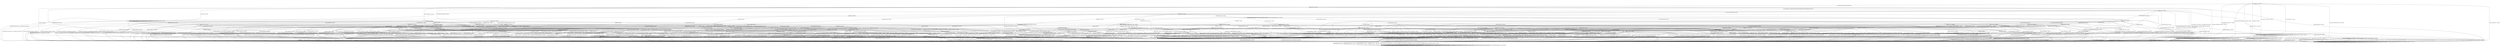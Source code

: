 digraph h13 {
s0 [label="s0"];
s1 [label="s1"];
s2 [label="s2"];
s6 [label="s6"];
s10 [label="s10"];
s56 [label="s56"];
s3 [label="s3"];
s4 [label="s4"];
s7 [label="s7"];
s8 [label="s8"];
s9 [label="s9"];
s11 [label="s11"];
s34 [label="s34"];
s5 [label="s5"];
s12 [label="s12"];
s13 [label="s13"];
s20 [label="s20"];
s22 [label="s22"];
s23 [label="s23"];
s24 [label="s24"];
s31 [label="s31"];
s35 [label="s35"];
s43 [label="s43"];
s14 [label="s14"];
s15 [label="s15"];
s16 [label="s16"];
s21 [label="s21"];
s25 [label="s25"];
s26 [label="s26"];
s32 [label="s32"];
s33 [label="s33"];
s36 [label="s36"];
s37 [label="s37"];
s39 [label="s39"];
s40 [label="s40"];
s44 [label="s44"];
s46 [label="s46"];
s48 [label="s48"];
s50 [label="s50"];
s60 [label="s60"];
s17 [label="s17"];
s18 [label="s18"];
s19 [label="s19"];
s27 [label="s27"];
s29 [label="s29"];
s30 [label="s30"];
s38 [label="s38"];
s41 [label="s41"];
s45 [label="s45"];
s47 [label="s47"];
s49 [label="s49"];
s51 [label="s51"];
s58 [label="s58"];
s59 [label="s59"];
s61 [label="s61"];
s64 [label="s64"];
s65 [label="s65"];
s70 [label="s70"];
s71 [label="s71"];
s28 [label="s28"];
s42 [label="s42"];
s52 [label="s52"];
s53 [label="s53"];
s57 [label="s57"];
s63 [label="s63"];
s66 [label="s66"];
s68 [label="s68"];
s72 [label="s72"];
s73 [label="s73"];
s74 [label="s74"];
s75 [label="s75"];
s54 [label="s54"];
s55 [label="s55"];
s62 [label="s62"];
s67 [label="s67"];
s69 [label="s69"];
s0 -> s1 [label="RSA_CLIENT_HELLO / HELLO_VERIFY_REQUEST"];
s0 -> s2 [label="RSA_CLIENT_KEY_EXCHANGE / TIMEOUT"];
s0 -> s10 [label="CHANGE_CIPHER_SPEC / TIMEOUT"];
s0 -> s56 [label="FINISHED / TIMEOUT"];
s0 -> s0 [label="APPLICATION / TIMEOUT"];
s0 -> s56 [label="CERTIFICATE / TIMEOUT"];
s0 -> s2 [label="EMPTY_CERTIFICATE / TIMEOUT"];
s0 -> s56 [label="CERTIFICATE_VERIFY / TIMEOUT"];
s0 -> s6 [label="Alert(WARNING,CLOSE_NOTIFY) / TIMEOUT"];
s0 -> s6 [label="Alert(FATAL,UNEXPECTED_MESSAGE) / TIMEOUT"];
s1 -> s3 [label="RSA_CLIENT_HELLO / SERVER_HELLO,CERTIFICATE,CERTIFICATE_REQUEST,SERVER_HELLO_DONE"];
s1 -> s4 [label="RSA_CLIENT_KEY_EXCHANGE / TIMEOUT"];
s1 -> s10 [label="CHANGE_CIPHER_SPEC / TIMEOUT"];
s1 -> s8 [label="FINISHED / TIMEOUT"];
s1 -> s1 [label="APPLICATION / TIMEOUT"];
s1 -> s34 [label="CERTIFICATE / TIMEOUT"];
s1 -> s11 [label="EMPTY_CERTIFICATE / TIMEOUT"];
s1 -> s8 [label="CERTIFICATE_VERIFY / TIMEOUT"];
s1 -> s6 [label="Alert(WARNING,CLOSE_NOTIFY) / Alert(WARNING,CLOSE_NOTIFY)"];
s1 -> s6 [label="Alert(FATAL,UNEXPECTED_MESSAGE) / TIMEOUT"];
s2 -> s2 [label="RSA_CLIENT_HELLO / TIMEOUT"];
s2 -> s56 [label="RSA_CLIENT_KEY_EXCHANGE / TIMEOUT"];
s2 -> s9 [label="CHANGE_CIPHER_SPEC / TIMEOUT"];
s2 -> s2 [label="FINISHED / TIMEOUT"];
s2 -> s2 [label="APPLICATION / TIMEOUT"];
s2 -> s2 [label="CERTIFICATE / TIMEOUT"];
s2 -> s2 [label="EMPTY_CERTIFICATE / TIMEOUT"];
s2 -> s2 [label="CERTIFICATE_VERIFY / TIMEOUT"];
s2 -> s6 [label="Alert(WARNING,CLOSE_NOTIFY) / TIMEOUT"];
s2 -> s6 [label="Alert(FATAL,UNEXPECTED_MESSAGE) / TIMEOUT"];
s6 -> s7 [label="RSA_CLIENT_HELLO / TIMEOUT"];
s6 -> s7 [label="RSA_CLIENT_KEY_EXCHANGE / TIMEOUT"];
s6 -> s7 [label="CHANGE_CIPHER_SPEC / TIMEOUT"];
s6 -> s7 [label="FINISHED / TIMEOUT"];
s6 -> s7 [label="APPLICATION / TIMEOUT"];
s6 -> s7 [label="CERTIFICATE / TIMEOUT"];
s6 -> s7 [label="EMPTY_CERTIFICATE / TIMEOUT"];
s6 -> s7 [label="CERTIFICATE_VERIFY / TIMEOUT"];
s6 -> s7 [label="Alert(WARNING,CLOSE_NOTIFY) / TIMEOUT"];
s6 -> s7 [label="Alert(FATAL,UNEXPECTED_MESSAGE) / TIMEOUT"];
s10 -> s10 [label="RSA_CLIENT_HELLO / TIMEOUT"];
s10 -> s10 [label="RSA_CLIENT_KEY_EXCHANGE / TIMEOUT"];
s10 -> s10 [label="CHANGE_CIPHER_SPEC / TIMEOUT"];
s10 -> s10 [label="FINISHED / TIMEOUT"];
s10 -> s10 [label="APPLICATION / TIMEOUT"];
s10 -> s10 [label="CERTIFICATE / TIMEOUT"];
s10 -> s10 [label="EMPTY_CERTIFICATE / TIMEOUT"];
s10 -> s10 [label="CERTIFICATE_VERIFY / TIMEOUT"];
s10 -> s10 [label="Alert(WARNING,CLOSE_NOTIFY) / TIMEOUT"];
s10 -> s10 [label="Alert(FATAL,UNEXPECTED_MESSAGE) / TIMEOUT"];
s56 -> s56 [label="RSA_CLIENT_HELLO / TIMEOUT"];
s56 -> s56 [label="RSA_CLIENT_KEY_EXCHANGE / TIMEOUT"];
s56 -> s10 [label="CHANGE_CIPHER_SPEC / TIMEOUT"];
s56 -> s56 [label="FINISHED / TIMEOUT"];
s56 -> s56 [label="APPLICATION / TIMEOUT"];
s56 -> s56 [label="CERTIFICATE / TIMEOUT"];
s56 -> s56 [label="EMPTY_CERTIFICATE / TIMEOUT"];
s56 -> s56 [label="CERTIFICATE_VERIFY / TIMEOUT"];
s56 -> s6 [label="Alert(WARNING,CLOSE_NOTIFY) / TIMEOUT"];
s56 -> s6 [label="Alert(FATAL,UNEXPECTED_MESSAGE) / TIMEOUT"];
s3 -> s6 [label="RSA_CLIENT_HELLO / Alert(FATAL,UNEXPECTED_MESSAGE)"];
s3 -> s12 [label="RSA_CLIENT_KEY_EXCHANGE / TIMEOUT"];
s3 -> s10 [label="CHANGE_CIPHER_SPEC / TIMEOUT"];
s3 -> s8 [label="FINISHED / TIMEOUT"];
s3 -> s3 [label="APPLICATION / TIMEOUT"];
s3 -> s34 [label="CERTIFICATE / TIMEOUT"];
s3 -> s13 [label="EMPTY_CERTIFICATE / TIMEOUT"];
s3 -> s8 [label="CERTIFICATE_VERIFY / TIMEOUT"];
s3 -> s6 [label="Alert(WARNING,CLOSE_NOTIFY) / Alert(WARNING,CLOSE_NOTIFY)"];
s3 -> s6 [label="Alert(FATAL,UNEXPECTED_MESSAGE) / TIMEOUT"];
s4 -> s20 [label="RSA_CLIENT_HELLO / TIMEOUT"];
s4 -> s8 [label="RSA_CLIENT_KEY_EXCHANGE / TIMEOUT"];
s4 -> s5 [label="CHANGE_CIPHER_SPEC / TIMEOUT"];
s4 -> s22 [label="FINISHED / TIMEOUT"];
s4 -> s4 [label="APPLICATION / TIMEOUT"];
s4 -> s23 [label="CERTIFICATE / TIMEOUT"];
s4 -> s23 [label="EMPTY_CERTIFICATE / TIMEOUT"];
s4 -> s31 [label="CERTIFICATE_VERIFY / TIMEOUT"];
s4 -> s6 [label="Alert(WARNING,CLOSE_NOTIFY) / Alert(WARNING,CLOSE_NOTIFY)"];
s4 -> s6 [label="Alert(FATAL,UNEXPECTED_MESSAGE) / TIMEOUT"];
s7 -> s7 [label="RSA_CLIENT_HELLO / SOCKET_CLOSED"];
s7 -> s7 [label="RSA_CLIENT_KEY_EXCHANGE / SOCKET_CLOSED"];
s7 -> s7 [label="CHANGE_CIPHER_SPEC / SOCKET_CLOSED"];
s7 -> s7 [label="FINISHED / SOCKET_CLOSED"];
s7 -> s7 [label="APPLICATION / SOCKET_CLOSED"];
s7 -> s7 [label="CERTIFICATE / SOCKET_CLOSED"];
s7 -> s7 [label="EMPTY_CERTIFICATE / SOCKET_CLOSED"];
s7 -> s7 [label="CERTIFICATE_VERIFY / SOCKET_CLOSED"];
s7 -> s7 [label="Alert(WARNING,CLOSE_NOTIFY) / SOCKET_CLOSED"];
s7 -> s7 [label="Alert(FATAL,UNEXPECTED_MESSAGE) / SOCKET_CLOSED"];
s8 -> s8 [label="RSA_CLIENT_HELLO / TIMEOUT"];
s8 -> s8 [label="RSA_CLIENT_KEY_EXCHANGE / TIMEOUT"];
s8 -> s10 [label="CHANGE_CIPHER_SPEC / TIMEOUT"];
s8 -> s8 [label="FINISHED / TIMEOUT"];
s8 -> s8 [label="APPLICATION / TIMEOUT"];
s8 -> s8 [label="CERTIFICATE / TIMEOUT"];
s8 -> s8 [label="EMPTY_CERTIFICATE / TIMEOUT"];
s8 -> s8 [label="CERTIFICATE_VERIFY / TIMEOUT"];
s8 -> s6 [label="Alert(WARNING,CLOSE_NOTIFY) / Alert(WARNING,CLOSE_NOTIFY)"];
s8 -> s6 [label="Alert(FATAL,UNEXPECTED_MESSAGE) / TIMEOUT"];
s9 -> s6 [label="RSA_CLIENT_HELLO / TIMEOUT"];
s9 -> s6 [label="RSA_CLIENT_KEY_EXCHANGE / TIMEOUT"];
s9 -> s10 [label="CHANGE_CIPHER_SPEC / TIMEOUT"];
s9 -> s6 [label="FINISHED / TIMEOUT"];
s9 -> s9 [label="APPLICATION / TIMEOUT"];
s9 -> s6 [label="CERTIFICATE / TIMEOUT"];
s9 -> s6 [label="EMPTY_CERTIFICATE / TIMEOUT"];
s9 -> s6 [label="CERTIFICATE_VERIFY / TIMEOUT"];
s9 -> s9 [label="Alert(WARNING,CLOSE_NOTIFY) / TIMEOUT"];
s9 -> s9 [label="Alert(FATAL,UNEXPECTED_MESSAGE) / TIMEOUT"];
s11 -> s24 [label="RSA_CLIENT_HELLO / TIMEOUT"];
s11 -> s23 [label="RSA_CLIENT_KEY_EXCHANGE / TIMEOUT"];
s11 -> s5 [label="CHANGE_CIPHER_SPEC / TIMEOUT"];
s11 -> s43 [label="FINISHED / TIMEOUT"];
s11 -> s11 [label="APPLICATION / TIMEOUT"];
s11 -> s8 [label="CERTIFICATE / TIMEOUT"];
s11 -> s8 [label="EMPTY_CERTIFICATE / TIMEOUT"];
s11 -> s35 [label="CERTIFICATE_VERIFY / TIMEOUT"];
s11 -> s6 [label="Alert(WARNING,CLOSE_NOTIFY) / Alert(WARNING,CLOSE_NOTIFY)"];
s11 -> s6 [label="Alert(FATAL,UNEXPECTED_MESSAGE) / TIMEOUT"];
s34 -> s34 [label="RSA_CLIENT_HELLO / TIMEOUT"];
s34 -> s34 [label="RSA_CLIENT_KEY_EXCHANGE / TIMEOUT"];
s34 -> s10 [label="CHANGE_CIPHER_SPEC / TIMEOUT"];
s34 -> s34 [label="FINISHED / TIMEOUT"];
s34 -> s34 [label="APPLICATION / TIMEOUT"];
s34 -> s8 [label="CERTIFICATE / TIMEOUT"];
s34 -> s8 [label="EMPTY_CERTIFICATE / TIMEOUT"];
s34 -> s35 [label="CERTIFICATE_VERIFY / TIMEOUT"];
s34 -> s6 [label="Alert(WARNING,CLOSE_NOTIFY) / Alert(WARNING,CLOSE_NOTIFY)"];
s34 -> s6 [label="Alert(FATAL,UNEXPECTED_MESSAGE) / TIMEOUT"];
s5 -> s6 [label="RSA_CLIENT_HELLO / Alert(FATAL,UNEXPECTED_MESSAGE)"];
s5 -> s6 [label="RSA_CLIENT_KEY_EXCHANGE / Alert(FATAL,UNEXPECTED_MESSAGE)"];
s5 -> s10 [label="CHANGE_CIPHER_SPEC / TIMEOUT"];
s5 -> s6 [label="FINISHED / Alert(FATAL,UNEXPECTED_MESSAGE)"];
s5 -> s5 [label="APPLICATION / TIMEOUT"];
s5 -> s6 [label="CERTIFICATE / Alert(FATAL,UNEXPECTED_MESSAGE)"];
s5 -> s6 [label="EMPTY_CERTIFICATE / Alert(FATAL,UNEXPECTED_MESSAGE)"];
s5 -> s6 [label="CERTIFICATE_VERIFY / Alert(FATAL,UNEXPECTED_MESSAGE)"];
s5 -> s5 [label="Alert(WARNING,CLOSE_NOTIFY) / TIMEOUT"];
s5 -> s5 [label="Alert(FATAL,UNEXPECTED_MESSAGE) / TIMEOUT"];
s12 -> s20 [label="RSA_CLIENT_HELLO / TIMEOUT"];
s12 -> s8 [label="RSA_CLIENT_KEY_EXCHANGE / TIMEOUT"];
s12 -> s14 [label="CHANGE_CIPHER_SPEC / TIMEOUT"];
s12 -> s22 [label="FINISHED / TIMEOUT"];
s12 -> s12 [label="APPLICATION / TIMEOUT"];
s12 -> s25 [label="CERTIFICATE / TIMEOUT"];
s12 -> s21 [label="EMPTY_CERTIFICATE / TIMEOUT"];
s12 -> s15 [label="CERTIFICATE_VERIFY / TIMEOUT"];
s12 -> s6 [label="Alert(WARNING,CLOSE_NOTIFY) / Alert(WARNING,CLOSE_NOTIFY)"];
s12 -> s6 [label="Alert(FATAL,UNEXPECTED_MESSAGE) / TIMEOUT"];
s13 -> s26 [label="RSA_CLIENT_HELLO / TIMEOUT"];
s13 -> s21 [label="RSA_CLIENT_KEY_EXCHANGE / TIMEOUT"];
s13 -> s16 [label="CHANGE_CIPHER_SPEC / TIMEOUT"];
s13 -> s44 [label="FINISHED / TIMEOUT"];
s13 -> s13 [label="APPLICATION / TIMEOUT"];
s13 -> s8 [label="CERTIFICATE / TIMEOUT"];
s13 -> s8 [label="EMPTY_CERTIFICATE / TIMEOUT"];
s13 -> s36 [label="CERTIFICATE_VERIFY / TIMEOUT"];
s13 -> s6 [label="Alert(WARNING,CLOSE_NOTIFY) / Alert(WARNING,CLOSE_NOTIFY)"];
s13 -> s6 [label="Alert(FATAL,UNEXPECTED_MESSAGE) / TIMEOUT"];
s20 -> s8 [label="RSA_CLIENT_HELLO / TIMEOUT"];
s20 -> s8 [label="RSA_CLIENT_KEY_EXCHANGE / TIMEOUT"];
s20 -> s5 [label="CHANGE_CIPHER_SPEC / TIMEOUT"];
s20 -> s46 [label="FINISHED / TIMEOUT"];
s20 -> s20 [label="APPLICATION / TIMEOUT"];
s20 -> s32 [label="CERTIFICATE / TIMEOUT"];
s20 -> s32 [label="EMPTY_CERTIFICATE / TIMEOUT"];
s20 -> s37 [label="CERTIFICATE_VERIFY / TIMEOUT"];
s20 -> s6 [label="Alert(WARNING,CLOSE_NOTIFY) / Alert(WARNING,CLOSE_NOTIFY)"];
s20 -> s6 [label="Alert(FATAL,UNEXPECTED_MESSAGE) / TIMEOUT"];
s22 -> s46 [label="RSA_CLIENT_HELLO / TIMEOUT"];
s22 -> s8 [label="RSA_CLIENT_KEY_EXCHANGE / TIMEOUT"];
s22 -> s5 [label="CHANGE_CIPHER_SPEC / TIMEOUT"];
s22 -> s8 [label="FINISHED / TIMEOUT"];
s22 -> s22 [label="APPLICATION / TIMEOUT"];
s22 -> s48 [label="CERTIFICATE / TIMEOUT"];
s22 -> s48 [label="EMPTY_CERTIFICATE / TIMEOUT"];
s22 -> s33 [label="CERTIFICATE_VERIFY / TIMEOUT"];
s22 -> s6 [label="Alert(WARNING,CLOSE_NOTIFY) / Alert(WARNING,CLOSE_NOTIFY)"];
s22 -> s6 [label="Alert(FATAL,UNEXPECTED_MESSAGE) / TIMEOUT"];
s23 -> s32 [label="RSA_CLIENT_HELLO / TIMEOUT"];
s23 -> s8 [label="RSA_CLIENT_KEY_EXCHANGE / TIMEOUT"];
s23 -> s5 [label="CHANGE_CIPHER_SPEC / TIMEOUT"];
s23 -> s48 [label="FINISHED / TIMEOUT"];
s23 -> s23 [label="APPLICATION / TIMEOUT"];
s23 -> s8 [label="CERTIFICATE / TIMEOUT"];
s23 -> s8 [label="EMPTY_CERTIFICATE / TIMEOUT"];
s23 -> s39 [label="CERTIFICATE_VERIFY / TIMEOUT"];
s23 -> s6 [label="Alert(WARNING,CLOSE_NOTIFY) / Alert(WARNING,CLOSE_NOTIFY)"];
s23 -> s6 [label="Alert(FATAL,UNEXPECTED_MESSAGE) / TIMEOUT"];
s24 -> s8 [label="RSA_CLIENT_HELLO / TIMEOUT"];
s24 -> s32 [label="RSA_CLIENT_KEY_EXCHANGE / TIMEOUT"];
s24 -> s5 [label="CHANGE_CIPHER_SPEC / TIMEOUT"];
s24 -> s60 [label="FINISHED / TIMEOUT"];
s24 -> s24 [label="APPLICATION / TIMEOUT"];
s24 -> s8 [label="CERTIFICATE / TIMEOUT"];
s24 -> s8 [label="EMPTY_CERTIFICATE / TIMEOUT"];
s24 -> s40 [label="CERTIFICATE_VERIFY / TIMEOUT"];
s24 -> s6 [label="Alert(WARNING,CLOSE_NOTIFY) / Alert(WARNING,CLOSE_NOTIFY)"];
s24 -> s6 [label="Alert(FATAL,UNEXPECTED_MESSAGE) / TIMEOUT"];
s31 -> s37 [label="RSA_CLIENT_HELLO / TIMEOUT"];
s31 -> s8 [label="RSA_CLIENT_KEY_EXCHANGE / TIMEOUT"];
s31 -> s5 [label="CHANGE_CIPHER_SPEC / TIMEOUT"];
s31 -> s33 [label="FINISHED / TIMEOUT"];
s31 -> s31 [label="APPLICATION / TIMEOUT"];
s31 -> s39 [label="CERTIFICATE / TIMEOUT"];
s31 -> s39 [label="EMPTY_CERTIFICATE / TIMEOUT"];
s31 -> s8 [label="CERTIFICATE_VERIFY / TIMEOUT"];
s31 -> s6 [label="Alert(WARNING,CLOSE_NOTIFY) / Alert(WARNING,CLOSE_NOTIFY)"];
s31 -> s6 [label="Alert(FATAL,UNEXPECTED_MESSAGE) / TIMEOUT"];
s35 -> s40 [label="RSA_CLIENT_HELLO / TIMEOUT"];
s35 -> s39 [label="RSA_CLIENT_KEY_EXCHANGE / TIMEOUT"];
s35 -> s5 [label="CHANGE_CIPHER_SPEC / TIMEOUT"];
s35 -> s50 [label="FINISHED / TIMEOUT"];
s35 -> s35 [label="APPLICATION / TIMEOUT"];
s35 -> s8 [label="CERTIFICATE / TIMEOUT"];
s35 -> s8 [label="EMPTY_CERTIFICATE / TIMEOUT"];
s35 -> s8 [label="CERTIFICATE_VERIFY / TIMEOUT"];
s35 -> s6 [label="Alert(WARNING,CLOSE_NOTIFY) / Alert(WARNING,CLOSE_NOTIFY)"];
s35 -> s6 [label="Alert(FATAL,UNEXPECTED_MESSAGE) / TIMEOUT"];
s43 -> s60 [label="RSA_CLIENT_HELLO / TIMEOUT"];
s43 -> s48 [label="RSA_CLIENT_KEY_EXCHANGE / TIMEOUT"];
s43 -> s5 [label="CHANGE_CIPHER_SPEC / TIMEOUT"];
s43 -> s8 [label="FINISHED / TIMEOUT"];
s43 -> s43 [label="APPLICATION / TIMEOUT"];
s43 -> s8 [label="CERTIFICATE / TIMEOUT"];
s43 -> s8 [label="EMPTY_CERTIFICATE / TIMEOUT"];
s43 -> s50 [label="CERTIFICATE_VERIFY / TIMEOUT"];
s43 -> s6 [label="Alert(WARNING,CLOSE_NOTIFY) / Alert(WARNING,CLOSE_NOTIFY)"];
s43 -> s6 [label="Alert(FATAL,UNEXPECTED_MESSAGE) / TIMEOUT"];
s14 -> s70 [label="RSA_CLIENT_HELLO / TIMEOUT"];
s14 -> s8 [label="RSA_CLIENT_KEY_EXCHANGE / TIMEOUT"];
s14 -> s10 [label="CHANGE_CIPHER_SPEC / TIMEOUT"];
s14 -> s17 [label="FINISHED / CHANGE_CIPHER_SPEC,FINISHED,CHANGE_CIPHER_SPEC,FINISHED"];
s14 -> s14 [label="APPLICATION / TIMEOUT"];
s14 -> s45 [label="CERTIFICATE / TIMEOUT"];
s14 -> s71 [label="EMPTY_CERTIFICATE / TIMEOUT"];
s14 -> s15 [label="CERTIFICATE_VERIFY / TIMEOUT"];
s14 -> s14 [label="Alert(WARNING,CLOSE_NOTIFY) / TIMEOUT"];
s14 -> s14 [label="Alert(FATAL,UNEXPECTED_MESSAGE) / TIMEOUT"];
s15 -> s15 [label="RSA_CLIENT_HELLO / TIMEOUT"];
s15 -> s8 [label="RSA_CLIENT_KEY_EXCHANGE / TIMEOUT"];
s15 -> s18 [label="CHANGE_CIPHER_SPEC / TIMEOUT"];
s15 -> s27 [label="FINISHED / TIMEOUT"];
s15 -> s15 [label="APPLICATION / TIMEOUT"];
s15 -> s19 [label="CERTIFICATE / TIMEOUT"];
s15 -> s19 [label="EMPTY_CERTIFICATE / TIMEOUT"];
s15 -> s8 [label="CERTIFICATE_VERIFY / TIMEOUT"];
s15 -> s6 [label="Alert(WARNING,CLOSE_NOTIFY) / Alert(WARNING,CLOSE_NOTIFY)"];
s15 -> s6 [label="Alert(FATAL,UNEXPECTED_MESSAGE) / TIMEOUT"];
s16 -> s6 [label="RSA_CLIENT_HELLO / Alert(FATAL,BAD_CERTIFICATE)"];
s16 -> s6 [label="RSA_CLIENT_KEY_EXCHANGE / Alert(FATAL,BAD_CERTIFICATE)"];
s16 -> s10 [label="CHANGE_CIPHER_SPEC / TIMEOUT"];
s16 -> s6 [label="FINISHED / Alert(FATAL,BAD_CERTIFICATE)"];
s16 -> s16 [label="APPLICATION / TIMEOUT"];
s16 -> s6 [label="CERTIFICATE / Alert(FATAL,BAD_CERTIFICATE)"];
s16 -> s6 [label="EMPTY_CERTIFICATE / Alert(FATAL,BAD_CERTIFICATE)"];
s16 -> s6 [label="CERTIFICATE_VERIFY / Alert(FATAL,BAD_CERTIFICATE)"];
s16 -> s16 [label="Alert(WARNING,CLOSE_NOTIFY) / TIMEOUT"];
s16 -> s16 [label="Alert(FATAL,UNEXPECTED_MESSAGE) / TIMEOUT"];
s21 -> s29 [label="RSA_CLIENT_HELLO / TIMEOUT"];
s21 -> s8 [label="RSA_CLIENT_KEY_EXCHANGE / TIMEOUT"];
s21 -> s16 [label="CHANGE_CIPHER_SPEC / TIMEOUT"];
s21 -> s47 [label="FINISHED / TIMEOUT"];
s21 -> s21 [label="APPLICATION / TIMEOUT"];
s21 -> s8 [label="CERTIFICATE / TIMEOUT"];
s21 -> s8 [label="EMPTY_CERTIFICATE / TIMEOUT"];
s21 -> s38 [label="CERTIFICATE_VERIFY / TIMEOUT"];
s21 -> s6 [label="Alert(WARNING,CLOSE_NOTIFY) / Alert(WARNING,CLOSE_NOTIFY)"];
s21 -> s6 [label="Alert(FATAL,UNEXPECTED_MESSAGE) / TIMEOUT"];
s25 -> s32 [label="RSA_CLIENT_HELLO / TIMEOUT"];
s25 -> s8 [label="RSA_CLIENT_KEY_EXCHANGE / TIMEOUT"];
s25 -> s30 [label="CHANGE_CIPHER_SPEC / TIMEOUT"];
s25 -> s48 [label="FINISHED / TIMEOUT"];
s25 -> s25 [label="APPLICATION / TIMEOUT"];
s25 -> s8 [label="CERTIFICATE / TIMEOUT"];
s25 -> s8 [label="EMPTY_CERTIFICATE / TIMEOUT"];
s25 -> s25 [label="CERTIFICATE_VERIFY / TIMEOUT"];
s25 -> s6 [label="Alert(WARNING,CLOSE_NOTIFY) / Alert(WARNING,CLOSE_NOTIFY)"];
s25 -> s6 [label="Alert(FATAL,UNEXPECTED_MESSAGE) / TIMEOUT"];
s26 -> s8 [label="RSA_CLIENT_HELLO / TIMEOUT"];
s26 -> s29 [label="RSA_CLIENT_KEY_EXCHANGE / TIMEOUT"];
s26 -> s16 [label="CHANGE_CIPHER_SPEC / TIMEOUT"];
s26 -> s61 [label="FINISHED / TIMEOUT"];
s26 -> s26 [label="APPLICATION / TIMEOUT"];
s26 -> s8 [label="CERTIFICATE / TIMEOUT"];
s26 -> s8 [label="EMPTY_CERTIFICATE / TIMEOUT"];
s26 -> s41 [label="CERTIFICATE_VERIFY / TIMEOUT"];
s26 -> s6 [label="Alert(WARNING,CLOSE_NOTIFY) / Alert(WARNING,CLOSE_NOTIFY)"];
s26 -> s6 [label="Alert(FATAL,UNEXPECTED_MESSAGE) / TIMEOUT"];
s32 -> s8 [label="RSA_CLIENT_HELLO / TIMEOUT"];
s32 -> s8 [label="RSA_CLIENT_KEY_EXCHANGE / TIMEOUT"];
s32 -> s5 [label="CHANGE_CIPHER_SPEC / TIMEOUT"];
s32 -> s64 [label="FINISHED / TIMEOUT"];
s32 -> s32 [label="APPLICATION / TIMEOUT"];
s32 -> s8 [label="CERTIFICATE / TIMEOUT"];
s32 -> s8 [label="EMPTY_CERTIFICATE / TIMEOUT"];
s32 -> s58 [label="CERTIFICATE_VERIFY / TIMEOUT"];
s32 -> s6 [label="Alert(WARNING,CLOSE_NOTIFY) / Alert(WARNING,CLOSE_NOTIFY)"];
s32 -> s6 [label="Alert(FATAL,UNEXPECTED_MESSAGE) / TIMEOUT"];
s33 -> s49 [label="RSA_CLIENT_HELLO / TIMEOUT"];
s33 -> s8 [label="RSA_CLIENT_KEY_EXCHANGE / TIMEOUT"];
s33 -> s5 [label="CHANGE_CIPHER_SPEC / TIMEOUT"];
s33 -> s8 [label="FINISHED / TIMEOUT"];
s33 -> s33 [label="APPLICATION / TIMEOUT"];
s33 -> s59 [label="CERTIFICATE / TIMEOUT"];
s33 -> s59 [label="EMPTY_CERTIFICATE / TIMEOUT"];
s33 -> s8 [label="CERTIFICATE_VERIFY / TIMEOUT"];
s33 -> s6 [label="Alert(WARNING,CLOSE_NOTIFY) / Alert(WARNING,CLOSE_NOTIFY)"];
s33 -> s6 [label="Alert(FATAL,UNEXPECTED_MESSAGE) / TIMEOUT"];
s36 -> s41 [label="RSA_CLIENT_HELLO / TIMEOUT"];
s36 -> s38 [label="RSA_CLIENT_KEY_EXCHANGE / TIMEOUT"];
s36 -> s16 [label="CHANGE_CIPHER_SPEC / TIMEOUT"];
s36 -> s51 [label="FINISHED / TIMEOUT"];
s36 -> s36 [label="APPLICATION / TIMEOUT"];
s36 -> s8 [label="CERTIFICATE / TIMEOUT"];
s36 -> s8 [label="EMPTY_CERTIFICATE / TIMEOUT"];
s36 -> s8 [label="CERTIFICATE_VERIFY / TIMEOUT"];
s36 -> s6 [label="Alert(WARNING,CLOSE_NOTIFY) / Alert(WARNING,CLOSE_NOTIFY)"];
s36 -> s6 [label="Alert(FATAL,UNEXPECTED_MESSAGE) / TIMEOUT"];
s37 -> s8 [label="RSA_CLIENT_HELLO / TIMEOUT"];
s37 -> s8 [label="RSA_CLIENT_KEY_EXCHANGE / TIMEOUT"];
s37 -> s5 [label="CHANGE_CIPHER_SPEC / TIMEOUT"];
s37 -> s49 [label="FINISHED / TIMEOUT"];
s37 -> s37 [label="APPLICATION / TIMEOUT"];
s37 -> s58 [label="CERTIFICATE / TIMEOUT"];
s37 -> s58 [label="EMPTY_CERTIFICATE / TIMEOUT"];
s37 -> s8 [label="CERTIFICATE_VERIFY / TIMEOUT"];
s37 -> s6 [label="Alert(WARNING,CLOSE_NOTIFY) / Alert(WARNING,CLOSE_NOTIFY)"];
s37 -> s6 [label="Alert(FATAL,UNEXPECTED_MESSAGE) / TIMEOUT"];
s39 -> s58 [label="RSA_CLIENT_HELLO / TIMEOUT"];
s39 -> s8 [label="RSA_CLIENT_KEY_EXCHANGE / TIMEOUT"];
s39 -> s5 [label="CHANGE_CIPHER_SPEC / TIMEOUT"];
s39 -> s59 [label="FINISHED / TIMEOUT"];
s39 -> s39 [label="APPLICATION / TIMEOUT"];
s39 -> s8 [label="CERTIFICATE / TIMEOUT"];
s39 -> s8 [label="EMPTY_CERTIFICATE / TIMEOUT"];
s39 -> s8 [label="CERTIFICATE_VERIFY / TIMEOUT"];
s39 -> s6 [label="Alert(WARNING,CLOSE_NOTIFY) / Alert(WARNING,CLOSE_NOTIFY)"];
s39 -> s6 [label="Alert(FATAL,UNEXPECTED_MESSAGE) / TIMEOUT"];
s40 -> s8 [label="RSA_CLIENT_HELLO / TIMEOUT"];
s40 -> s58 [label="RSA_CLIENT_KEY_EXCHANGE / TIMEOUT"];
s40 -> s5 [label="CHANGE_CIPHER_SPEC / TIMEOUT"];
s40 -> s65 [label="FINISHED / TIMEOUT"];
s40 -> s40 [label="APPLICATION / TIMEOUT"];
s40 -> s8 [label="CERTIFICATE / TIMEOUT"];
s40 -> s8 [label="EMPTY_CERTIFICATE / TIMEOUT"];
s40 -> s8 [label="CERTIFICATE_VERIFY / TIMEOUT"];
s40 -> s6 [label="Alert(WARNING,CLOSE_NOTIFY) / Alert(WARNING,CLOSE_NOTIFY)"];
s40 -> s6 [label="Alert(FATAL,UNEXPECTED_MESSAGE) / TIMEOUT"];
s44 -> s61 [label="RSA_CLIENT_HELLO / TIMEOUT"];
s44 -> s47 [label="RSA_CLIENT_KEY_EXCHANGE / TIMEOUT"];
s44 -> s16 [label="CHANGE_CIPHER_SPEC / TIMEOUT"];
s44 -> s8 [label="FINISHED / TIMEOUT"];
s44 -> s44 [label="APPLICATION / TIMEOUT"];
s44 -> s8 [label="CERTIFICATE / TIMEOUT"];
s44 -> s8 [label="EMPTY_CERTIFICATE / TIMEOUT"];
s44 -> s51 [label="CERTIFICATE_VERIFY / TIMEOUT"];
s44 -> s6 [label="Alert(WARNING,CLOSE_NOTIFY) / Alert(WARNING,CLOSE_NOTIFY)"];
s44 -> s6 [label="Alert(FATAL,UNEXPECTED_MESSAGE) / TIMEOUT"];
s46 -> s8 [label="RSA_CLIENT_HELLO / TIMEOUT"];
s46 -> s8 [label="RSA_CLIENT_KEY_EXCHANGE / TIMEOUT"];
s46 -> s5 [label="CHANGE_CIPHER_SPEC / TIMEOUT"];
s46 -> s8 [label="FINISHED / TIMEOUT"];
s46 -> s46 [label="APPLICATION / TIMEOUT"];
s46 -> s64 [label="CERTIFICATE / TIMEOUT"];
s46 -> s64 [label="EMPTY_CERTIFICATE / TIMEOUT"];
s46 -> s49 [label="CERTIFICATE_VERIFY / TIMEOUT"];
s46 -> s6 [label="Alert(WARNING,CLOSE_NOTIFY) / Alert(WARNING,CLOSE_NOTIFY)"];
s46 -> s6 [label="Alert(FATAL,UNEXPECTED_MESSAGE) / TIMEOUT"];
s48 -> s64 [label="RSA_CLIENT_HELLO / TIMEOUT"];
s48 -> s8 [label="RSA_CLIENT_KEY_EXCHANGE / TIMEOUT"];
s48 -> s5 [label="CHANGE_CIPHER_SPEC / TIMEOUT"];
s48 -> s8 [label="FINISHED / TIMEOUT"];
s48 -> s48 [label="APPLICATION / TIMEOUT"];
s48 -> s8 [label="CERTIFICATE / TIMEOUT"];
s48 -> s8 [label="EMPTY_CERTIFICATE / TIMEOUT"];
s48 -> s59 [label="CERTIFICATE_VERIFY / TIMEOUT"];
s48 -> s6 [label="Alert(WARNING,CLOSE_NOTIFY) / Alert(WARNING,CLOSE_NOTIFY)"];
s48 -> s6 [label="Alert(FATAL,UNEXPECTED_MESSAGE) / TIMEOUT"];
s50 -> s65 [label="RSA_CLIENT_HELLO / TIMEOUT"];
s50 -> s59 [label="RSA_CLIENT_KEY_EXCHANGE / TIMEOUT"];
s50 -> s5 [label="CHANGE_CIPHER_SPEC / TIMEOUT"];
s50 -> s8 [label="FINISHED / TIMEOUT"];
s50 -> s50 [label="APPLICATION / TIMEOUT"];
s50 -> s8 [label="CERTIFICATE / TIMEOUT"];
s50 -> s8 [label="EMPTY_CERTIFICATE / TIMEOUT"];
s50 -> s8 [label="CERTIFICATE_VERIFY / TIMEOUT"];
s50 -> s6 [label="Alert(WARNING,CLOSE_NOTIFY) / Alert(WARNING,CLOSE_NOTIFY)"];
s50 -> s6 [label="Alert(FATAL,UNEXPECTED_MESSAGE) / TIMEOUT"];
s60 -> s8 [label="RSA_CLIENT_HELLO / TIMEOUT"];
s60 -> s64 [label="RSA_CLIENT_KEY_EXCHANGE / TIMEOUT"];
s60 -> s5 [label="CHANGE_CIPHER_SPEC / TIMEOUT"];
s60 -> s8 [label="FINISHED / TIMEOUT"];
s60 -> s60 [label="APPLICATION / TIMEOUT"];
s60 -> s8 [label="CERTIFICATE / TIMEOUT"];
s60 -> s8 [label="EMPTY_CERTIFICATE / TIMEOUT"];
s60 -> s65 [label="CERTIFICATE_VERIFY / TIMEOUT"];
s60 -> s6 [label="Alert(WARNING,CLOSE_NOTIFY) / Alert(WARNING,CLOSE_NOTIFY)"];
s60 -> s6 [label="Alert(FATAL,UNEXPECTED_MESSAGE) / TIMEOUT"];
s17 -> s17 [label="RSA_CLIENT_HELLO / TIMEOUT"];
s17 -> s17 [label="RSA_CLIENT_KEY_EXCHANGE / TIMEOUT"];
s17 -> s10 [label="CHANGE_CIPHER_SPEC / TIMEOUT"];
s17 -> s17 [label="FINISHED / TIMEOUT"];
s17 -> s6 [label="APPLICATION / APPLICATION"];
s17 -> s17 [label="CERTIFICATE / TIMEOUT"];
s17 -> s17 [label="EMPTY_CERTIFICATE / TIMEOUT"];
s17 -> s17 [label="CERTIFICATE_VERIFY / TIMEOUT"];
s17 -> s6 [label="Alert(WARNING,CLOSE_NOTIFY) / TIMEOUT"];
s17 -> s6 [label="Alert(FATAL,UNEXPECTED_MESSAGE) / TIMEOUT"];
s18 -> s6 [label="RSA_CLIENT_HELLO / Alert(FATAL,HANDSHAKE_FAILURE)"];
s18 -> s6 [label="RSA_CLIENT_KEY_EXCHANGE / Alert(FATAL,HANDSHAKE_FAILURE)"];
s18 -> s10 [label="CHANGE_CIPHER_SPEC / TIMEOUT"];
s18 -> s6 [label="FINISHED / Alert(FATAL,HANDSHAKE_FAILURE)"];
s18 -> s18 [label="APPLICATION / TIMEOUT"];
s18 -> s6 [label="CERTIFICATE / Alert(FATAL,HANDSHAKE_FAILURE)"];
s18 -> s6 [label="EMPTY_CERTIFICATE / Alert(FATAL,HANDSHAKE_FAILURE)"];
s18 -> s6 [label="CERTIFICATE_VERIFY / Alert(FATAL,HANDSHAKE_FAILURE)"];
s18 -> s18 [label="Alert(WARNING,CLOSE_NOTIFY) / TIMEOUT"];
s18 -> s18 [label="Alert(FATAL,UNEXPECTED_MESSAGE) / TIMEOUT"];
s19 -> s19 [label="RSA_CLIENT_HELLO / TIMEOUT"];
s19 -> s8 [label="RSA_CLIENT_KEY_EXCHANGE / TIMEOUT"];
s19 -> s18 [label="CHANGE_CIPHER_SPEC / TIMEOUT"];
s19 -> s28 [label="FINISHED / TIMEOUT"];
s19 -> s19 [label="APPLICATION / TIMEOUT"];
s19 -> s8 [label="CERTIFICATE / TIMEOUT"];
s19 -> s8 [label="EMPTY_CERTIFICATE / TIMEOUT"];
s19 -> s8 [label="CERTIFICATE_VERIFY / TIMEOUT"];
s19 -> s6 [label="Alert(WARNING,CLOSE_NOTIFY) / Alert(WARNING,CLOSE_NOTIFY)"];
s19 -> s6 [label="Alert(FATAL,UNEXPECTED_MESSAGE) / TIMEOUT"];
s27 -> s57 [label="RSA_CLIENT_HELLO / TIMEOUT"];
s27 -> s8 [label="RSA_CLIENT_KEY_EXCHANGE / TIMEOUT"];
s27 -> s18 [label="CHANGE_CIPHER_SPEC / TIMEOUT"];
s27 -> s8 [label="FINISHED / TIMEOUT"];
s27 -> s27 [label="APPLICATION / TIMEOUT"];
s27 -> s28 [label="CERTIFICATE / TIMEOUT"];
s27 -> s28 [label="EMPTY_CERTIFICATE / TIMEOUT"];
s27 -> s8 [label="CERTIFICATE_VERIFY / TIMEOUT"];
s27 -> s6 [label="Alert(WARNING,CLOSE_NOTIFY) / Alert(WARNING,CLOSE_NOTIFY)"];
s27 -> s6 [label="Alert(FATAL,UNEXPECTED_MESSAGE) / TIMEOUT"];
s29 -> s8 [label="RSA_CLIENT_HELLO / TIMEOUT"];
s29 -> s8 [label="RSA_CLIENT_KEY_EXCHANGE / TIMEOUT"];
s29 -> s16 [label="CHANGE_CIPHER_SPEC / TIMEOUT"];
s29 -> s63 [label="FINISHED / TIMEOUT"];
s29 -> s29 [label="APPLICATION / TIMEOUT"];
s29 -> s8 [label="CERTIFICATE / TIMEOUT"];
s29 -> s8 [label="EMPTY_CERTIFICATE / TIMEOUT"];
s29 -> s42 [label="CERTIFICATE_VERIFY / TIMEOUT"];
s29 -> s6 [label="Alert(WARNING,CLOSE_NOTIFY) / Alert(WARNING,CLOSE_NOTIFY)"];
s29 -> s6 [label="Alert(FATAL,UNEXPECTED_MESSAGE) / TIMEOUT"];
s30 -> s8 [label="RSA_CLIENT_HELLO / TIMEOUT"];
s30 -> s8 [label="RSA_CLIENT_KEY_EXCHANGE / TIMEOUT"];
s30 -> s10 [label="CHANGE_CIPHER_SPEC / TIMEOUT"];
s30 -> s17 [label="FINISHED / CHANGE_CIPHER_SPEC,FINISHED,CHANGE_CIPHER_SPEC,FINISHED"];
s30 -> s30 [label="APPLICATION / TIMEOUT"];
s30 -> s8 [label="CERTIFICATE / TIMEOUT"];
s30 -> s8 [label="EMPTY_CERTIFICATE / TIMEOUT"];
s30 -> s8 [label="CERTIFICATE_VERIFY / TIMEOUT"];
s30 -> s30 [label="Alert(WARNING,CLOSE_NOTIFY) / TIMEOUT"];
s30 -> s30 [label="Alert(FATAL,UNEXPECTED_MESSAGE) / TIMEOUT"];
s38 -> s42 [label="RSA_CLIENT_HELLO / TIMEOUT"];
s38 -> s8 [label="RSA_CLIENT_KEY_EXCHANGE / TIMEOUT"];
s38 -> s16 [label="CHANGE_CIPHER_SPEC / TIMEOUT"];
s38 -> s52 [label="FINISHED / TIMEOUT"];
s38 -> s38 [label="APPLICATION / TIMEOUT"];
s38 -> s8 [label="CERTIFICATE / TIMEOUT"];
s38 -> s8 [label="EMPTY_CERTIFICATE / TIMEOUT"];
s38 -> s8 [label="CERTIFICATE_VERIFY / TIMEOUT"];
s38 -> s6 [label="Alert(WARNING,CLOSE_NOTIFY) / Alert(WARNING,CLOSE_NOTIFY)"];
s38 -> s6 [label="Alert(FATAL,UNEXPECTED_MESSAGE) / TIMEOUT"];
s41 -> s8 [label="RSA_CLIENT_HELLO / TIMEOUT"];
s41 -> s42 [label="RSA_CLIENT_KEY_EXCHANGE / TIMEOUT"];
s41 -> s16 [label="CHANGE_CIPHER_SPEC / TIMEOUT"];
s41 -> s66 [label="FINISHED / TIMEOUT"];
s41 -> s41 [label="APPLICATION / TIMEOUT"];
s41 -> s8 [label="CERTIFICATE / TIMEOUT"];
s41 -> s8 [label="EMPTY_CERTIFICATE / TIMEOUT"];
s41 -> s8 [label="CERTIFICATE_VERIFY / TIMEOUT"];
s41 -> s6 [label="Alert(WARNING,CLOSE_NOTIFY) / Alert(WARNING,CLOSE_NOTIFY)"];
s41 -> s6 [label="Alert(FATAL,UNEXPECTED_MESSAGE) / TIMEOUT"];
s45 -> s72 [label="RSA_CLIENT_HELLO / TIMEOUT"];
s45 -> s8 [label="RSA_CLIENT_KEY_EXCHANGE / TIMEOUT"];
s45 -> s5 [label="CHANGE_CIPHER_SPEC / TIMEOUT"];
s45 -> s53 [label="FINISHED / TIMEOUT"];
s45 -> s8 [label="APPLICATION / TIMEOUT"];
s45 -> s8 [label="CERTIFICATE / TIMEOUT"];
s45 -> s8 [label="EMPTY_CERTIFICATE / TIMEOUT"];
s45 -> s45 [label="CERTIFICATE_VERIFY / TIMEOUT"];
s45 -> s6 [label="Alert(WARNING,CLOSE_NOTIFY) / Alert(WARNING,CLOSE_NOTIFY)"];
s45 -> s6 [label="Alert(FATAL,UNEXPECTED_MESSAGE) / TIMEOUT"];
s47 -> s63 [label="RSA_CLIENT_HELLO / TIMEOUT"];
s47 -> s8 [label="RSA_CLIENT_KEY_EXCHANGE / TIMEOUT"];
s47 -> s16 [label="CHANGE_CIPHER_SPEC / TIMEOUT"];
s47 -> s8 [label="FINISHED / TIMEOUT"];
s47 -> s47 [label="APPLICATION / TIMEOUT"];
s47 -> s8 [label="CERTIFICATE / TIMEOUT"];
s47 -> s8 [label="EMPTY_CERTIFICATE / TIMEOUT"];
s47 -> s52 [label="CERTIFICATE_VERIFY / TIMEOUT"];
s47 -> s6 [label="Alert(WARNING,CLOSE_NOTIFY) / Alert(WARNING,CLOSE_NOTIFY)"];
s47 -> s6 [label="Alert(FATAL,UNEXPECTED_MESSAGE) / TIMEOUT"];
s49 -> s8 [label="RSA_CLIENT_HELLO / TIMEOUT"];
s49 -> s8 [label="RSA_CLIENT_KEY_EXCHANGE / TIMEOUT"];
s49 -> s5 [label="CHANGE_CIPHER_SPEC / TIMEOUT"];
s49 -> s8 [label="FINISHED / TIMEOUT"];
s49 -> s49 [label="APPLICATION / TIMEOUT"];
s49 -> s68 [label="CERTIFICATE / TIMEOUT"];
s49 -> s68 [label="EMPTY_CERTIFICATE / TIMEOUT"];
s49 -> s8 [label="CERTIFICATE_VERIFY / TIMEOUT"];
s49 -> s6 [label="Alert(WARNING,CLOSE_NOTIFY) / Alert(WARNING,CLOSE_NOTIFY)"];
s49 -> s6 [label="Alert(FATAL,UNEXPECTED_MESSAGE) / TIMEOUT"];
s51 -> s66 [label="RSA_CLIENT_HELLO / TIMEOUT"];
s51 -> s52 [label="RSA_CLIENT_KEY_EXCHANGE / TIMEOUT"];
s51 -> s16 [label="CHANGE_CIPHER_SPEC / TIMEOUT"];
s51 -> s8 [label="FINISHED / TIMEOUT"];
s51 -> s51 [label="APPLICATION / TIMEOUT"];
s51 -> s8 [label="CERTIFICATE / TIMEOUT"];
s51 -> s8 [label="EMPTY_CERTIFICATE / TIMEOUT"];
s51 -> s8 [label="CERTIFICATE_VERIFY / TIMEOUT"];
s51 -> s6 [label="Alert(WARNING,CLOSE_NOTIFY) / Alert(WARNING,CLOSE_NOTIFY)"];
s51 -> s6 [label="Alert(FATAL,UNEXPECTED_MESSAGE) / TIMEOUT"];
s58 -> s8 [label="RSA_CLIENT_HELLO / TIMEOUT"];
s58 -> s8 [label="RSA_CLIENT_KEY_EXCHANGE / TIMEOUT"];
s58 -> s5 [label="CHANGE_CIPHER_SPEC / TIMEOUT"];
s58 -> s68 [label="FINISHED / TIMEOUT"];
s58 -> s58 [label="APPLICATION / TIMEOUT"];
s58 -> s8 [label="CERTIFICATE / TIMEOUT"];
s58 -> s8 [label="EMPTY_CERTIFICATE / TIMEOUT"];
s58 -> s8 [label="CERTIFICATE_VERIFY / TIMEOUT"];
s58 -> s6 [label="Alert(WARNING,CLOSE_NOTIFY) / Alert(WARNING,CLOSE_NOTIFY)"];
s58 -> s6 [label="Alert(FATAL,UNEXPECTED_MESSAGE) / TIMEOUT"];
s59 -> s68 [label="RSA_CLIENT_HELLO / TIMEOUT"];
s59 -> s8 [label="RSA_CLIENT_KEY_EXCHANGE / TIMEOUT"];
s59 -> s5 [label="CHANGE_CIPHER_SPEC / TIMEOUT"];
s59 -> s8 [label="FINISHED / TIMEOUT"];
s59 -> s59 [label="APPLICATION / TIMEOUT"];
s59 -> s8 [label="CERTIFICATE / TIMEOUT"];
s59 -> s8 [label="EMPTY_CERTIFICATE / TIMEOUT"];
s59 -> s8 [label="CERTIFICATE_VERIFY / TIMEOUT"];
s59 -> s6 [label="Alert(WARNING,CLOSE_NOTIFY) / Alert(WARNING,CLOSE_NOTIFY)"];
s59 -> s6 [label="Alert(FATAL,UNEXPECTED_MESSAGE) / TIMEOUT"];
s61 -> s8 [label="RSA_CLIENT_HELLO / TIMEOUT"];
s61 -> s63 [label="RSA_CLIENT_KEY_EXCHANGE / TIMEOUT"];
s61 -> s16 [label="CHANGE_CIPHER_SPEC / TIMEOUT"];
s61 -> s8 [label="FINISHED / TIMEOUT"];
s61 -> s61 [label="APPLICATION / TIMEOUT"];
s61 -> s8 [label="CERTIFICATE / TIMEOUT"];
s61 -> s8 [label="EMPTY_CERTIFICATE / TIMEOUT"];
s61 -> s66 [label="CERTIFICATE_VERIFY / TIMEOUT"];
s61 -> s6 [label="Alert(WARNING,CLOSE_NOTIFY) / Alert(WARNING,CLOSE_NOTIFY)"];
s61 -> s6 [label="Alert(FATAL,UNEXPECTED_MESSAGE) / TIMEOUT"];
s64 -> s8 [label="RSA_CLIENT_HELLO / TIMEOUT"];
s64 -> s8 [label="RSA_CLIENT_KEY_EXCHANGE / TIMEOUT"];
s64 -> s5 [label="CHANGE_CIPHER_SPEC / TIMEOUT"];
s64 -> s8 [label="FINISHED / TIMEOUT"];
s64 -> s64 [label="APPLICATION / TIMEOUT"];
s64 -> s8 [label="CERTIFICATE / TIMEOUT"];
s64 -> s8 [label="EMPTY_CERTIFICATE / TIMEOUT"];
s64 -> s68 [label="CERTIFICATE_VERIFY / TIMEOUT"];
s64 -> s6 [label="Alert(WARNING,CLOSE_NOTIFY) / Alert(WARNING,CLOSE_NOTIFY)"];
s64 -> s6 [label="Alert(FATAL,UNEXPECTED_MESSAGE) / TIMEOUT"];
s65 -> s8 [label="RSA_CLIENT_HELLO / TIMEOUT"];
s65 -> s68 [label="RSA_CLIENT_KEY_EXCHANGE / TIMEOUT"];
s65 -> s5 [label="CHANGE_CIPHER_SPEC / TIMEOUT"];
s65 -> s8 [label="FINISHED / TIMEOUT"];
s65 -> s65 [label="APPLICATION / TIMEOUT"];
s65 -> s8 [label="CERTIFICATE / TIMEOUT"];
s65 -> s8 [label="EMPTY_CERTIFICATE / TIMEOUT"];
s65 -> s8 [label="CERTIFICATE_VERIFY / TIMEOUT"];
s65 -> s6 [label="Alert(WARNING,CLOSE_NOTIFY) / Alert(WARNING,CLOSE_NOTIFY)"];
s65 -> s6 [label="Alert(FATAL,UNEXPECTED_MESSAGE) / TIMEOUT"];
s70 -> s8 [label="RSA_CLIENT_HELLO / TIMEOUT"];
s70 -> s8 [label="RSA_CLIENT_KEY_EXCHANGE / TIMEOUT"];
s70 -> s5 [label="CHANGE_CIPHER_SPEC / TIMEOUT"];
s70 -> s73 [label="FINISHED / TIMEOUT"];
s70 -> s8 [label="APPLICATION / TIMEOUT"];
s70 -> s72 [label="CERTIFICATE / TIMEOUT"];
s70 -> s72 [label="EMPTY_CERTIFICATE / TIMEOUT"];
s70 -> s70 [label="CERTIFICATE_VERIFY / TIMEOUT"];
s70 -> s6 [label="Alert(WARNING,CLOSE_NOTIFY) / Alert(WARNING,CLOSE_NOTIFY)"];
s70 -> s6 [label="Alert(FATAL,UNEXPECTED_MESSAGE) / TIMEOUT"];
s71 -> s74 [label="RSA_CLIENT_HELLO / TIMEOUT"];
s71 -> s8 [label="RSA_CLIENT_KEY_EXCHANGE / TIMEOUT"];
s71 -> s16 [label="CHANGE_CIPHER_SPEC / TIMEOUT"];
s71 -> s75 [label="FINISHED / TIMEOUT"];
s71 -> s8 [label="APPLICATION / TIMEOUT"];
s71 -> s8 [label="CERTIFICATE / TIMEOUT"];
s71 -> s8 [label="EMPTY_CERTIFICATE / TIMEOUT"];
s71 -> s38 [label="CERTIFICATE_VERIFY / TIMEOUT"];
s71 -> s6 [label="Alert(WARNING,CLOSE_NOTIFY) / Alert(WARNING,CLOSE_NOTIFY)"];
s71 -> s6 [label="Alert(FATAL,UNEXPECTED_MESSAGE) / TIMEOUT"];
s28 -> s62 [label="RSA_CLIENT_HELLO / TIMEOUT"];
s28 -> s8 [label="RSA_CLIENT_KEY_EXCHANGE / TIMEOUT"];
s28 -> s18 [label="CHANGE_CIPHER_SPEC / TIMEOUT"];
s28 -> s8 [label="FINISHED / TIMEOUT"];
s28 -> s28 [label="APPLICATION / TIMEOUT"];
s28 -> s8 [label="CERTIFICATE / TIMEOUT"];
s28 -> s8 [label="EMPTY_CERTIFICATE / TIMEOUT"];
s28 -> s8 [label="CERTIFICATE_VERIFY / TIMEOUT"];
s28 -> s6 [label="Alert(WARNING,CLOSE_NOTIFY) / Alert(WARNING,CLOSE_NOTIFY)"];
s28 -> s6 [label="Alert(FATAL,UNEXPECTED_MESSAGE) / TIMEOUT"];
s42 -> s8 [label="RSA_CLIENT_HELLO / TIMEOUT"];
s42 -> s8 [label="RSA_CLIENT_KEY_EXCHANGE / TIMEOUT"];
s42 -> s16 [label="CHANGE_CIPHER_SPEC / TIMEOUT"];
s42 -> s67 [label="FINISHED / TIMEOUT"];
s42 -> s42 [label="APPLICATION / TIMEOUT"];
s42 -> s8 [label="CERTIFICATE / TIMEOUT"];
s42 -> s8 [label="EMPTY_CERTIFICATE / TIMEOUT"];
s42 -> s8 [label="CERTIFICATE_VERIFY / TIMEOUT"];
s42 -> s6 [label="Alert(WARNING,CLOSE_NOTIFY) / Alert(WARNING,CLOSE_NOTIFY)"];
s42 -> s6 [label="Alert(FATAL,UNEXPECTED_MESSAGE) / TIMEOUT"];
s52 -> s67 [label="RSA_CLIENT_HELLO / TIMEOUT"];
s52 -> s8 [label="RSA_CLIENT_KEY_EXCHANGE / TIMEOUT"];
s52 -> s16 [label="CHANGE_CIPHER_SPEC / TIMEOUT"];
s52 -> s8 [label="FINISHED / TIMEOUT"];
s52 -> s52 [label="APPLICATION / TIMEOUT"];
s52 -> s8 [label="CERTIFICATE / TIMEOUT"];
s52 -> s8 [label="EMPTY_CERTIFICATE / TIMEOUT"];
s52 -> s8 [label="CERTIFICATE_VERIFY / TIMEOUT"];
s52 -> s6 [label="Alert(WARNING,CLOSE_NOTIFY) / Alert(WARNING,CLOSE_NOTIFY)"];
s52 -> s6 [label="Alert(FATAL,UNEXPECTED_MESSAGE) / TIMEOUT"];
s53 -> s53 [label="RSA_CLIENT_HELLO / TIMEOUT"];
s53 -> s8 [label="RSA_CLIENT_KEY_EXCHANGE / TIMEOUT"];
s53 -> s54 [label="CHANGE_CIPHER_SPEC / TIMEOUT"];
s53 -> s8 [label="FINISHED / TIMEOUT"];
s53 -> s8 [label="APPLICATION / TIMEOUT"];
s53 -> s8 [label="CERTIFICATE / TIMEOUT"];
s53 -> s8 [label="EMPTY_CERTIFICATE / TIMEOUT"];
s53 -> s55 [label="CERTIFICATE_VERIFY / TIMEOUT"];
s53 -> s6 [label="Alert(WARNING,CLOSE_NOTIFY) / Alert(WARNING,CLOSE_NOTIFY)"];
s53 -> s6 [label="Alert(FATAL,UNEXPECTED_MESSAGE) / TIMEOUT"];
s57 -> s8 [label="RSA_CLIENT_HELLO / TIMEOUT"];
s57 -> s8 [label="RSA_CLIENT_KEY_EXCHANGE / TIMEOUT"];
s57 -> s18 [label="CHANGE_CIPHER_SPEC / TIMEOUT"];
s57 -> s8 [label="FINISHED / TIMEOUT"];
s57 -> s57 [label="APPLICATION / TIMEOUT"];
s57 -> s62 [label="CERTIFICATE / TIMEOUT"];
s57 -> s62 [label="EMPTY_CERTIFICATE / TIMEOUT"];
s57 -> s8 [label="CERTIFICATE_VERIFY / TIMEOUT"];
s57 -> s6 [label="Alert(WARNING,CLOSE_NOTIFY) / Alert(WARNING,CLOSE_NOTIFY)"];
s57 -> s6 [label="Alert(FATAL,UNEXPECTED_MESSAGE) / TIMEOUT"];
s63 -> s8 [label="RSA_CLIENT_HELLO / TIMEOUT"];
s63 -> s8 [label="RSA_CLIENT_KEY_EXCHANGE / TIMEOUT"];
s63 -> s16 [label="CHANGE_CIPHER_SPEC / TIMEOUT"];
s63 -> s8 [label="FINISHED / TIMEOUT"];
s63 -> s63 [label="APPLICATION / TIMEOUT"];
s63 -> s8 [label="CERTIFICATE / TIMEOUT"];
s63 -> s8 [label="EMPTY_CERTIFICATE / TIMEOUT"];
s63 -> s67 [label="CERTIFICATE_VERIFY / TIMEOUT"];
s63 -> s6 [label="Alert(WARNING,CLOSE_NOTIFY) / Alert(WARNING,CLOSE_NOTIFY)"];
s63 -> s6 [label="Alert(FATAL,UNEXPECTED_MESSAGE) / TIMEOUT"];
s66 -> s8 [label="RSA_CLIENT_HELLO / TIMEOUT"];
s66 -> s67 [label="RSA_CLIENT_KEY_EXCHANGE / TIMEOUT"];
s66 -> s16 [label="CHANGE_CIPHER_SPEC / TIMEOUT"];
s66 -> s8 [label="FINISHED / TIMEOUT"];
s66 -> s66 [label="APPLICATION / TIMEOUT"];
s66 -> s8 [label="CERTIFICATE / TIMEOUT"];
s66 -> s8 [label="EMPTY_CERTIFICATE / TIMEOUT"];
s66 -> s8 [label="CERTIFICATE_VERIFY / TIMEOUT"];
s66 -> s6 [label="Alert(WARNING,CLOSE_NOTIFY) / Alert(WARNING,CLOSE_NOTIFY)"];
s66 -> s6 [label="Alert(FATAL,UNEXPECTED_MESSAGE) / TIMEOUT"];
s68 -> s8 [label="RSA_CLIENT_HELLO / TIMEOUT"];
s68 -> s8 [label="RSA_CLIENT_KEY_EXCHANGE / TIMEOUT"];
s68 -> s5 [label="CHANGE_CIPHER_SPEC / TIMEOUT"];
s68 -> s8 [label="FINISHED / TIMEOUT"];
s68 -> s68 [label="APPLICATION / TIMEOUT"];
s68 -> s8 [label="CERTIFICATE / TIMEOUT"];
s68 -> s8 [label="EMPTY_CERTIFICATE / TIMEOUT"];
s68 -> s8 [label="CERTIFICATE_VERIFY / TIMEOUT"];
s68 -> s6 [label="Alert(WARNING,CLOSE_NOTIFY) / Alert(WARNING,CLOSE_NOTIFY)"];
s68 -> s6 [label="Alert(FATAL,UNEXPECTED_MESSAGE) / TIMEOUT"];
s72 -> s8 [label="RSA_CLIENT_HELLO / TIMEOUT"];
s72 -> s8 [label="RSA_CLIENT_KEY_EXCHANGE / TIMEOUT"];
s72 -> s5 [label="CHANGE_CIPHER_SPEC / TIMEOUT"];
s72 -> s64 [label="FINISHED / TIMEOUT"];
s72 -> s8 [label="APPLICATION / TIMEOUT"];
s72 -> s8 [label="CERTIFICATE / TIMEOUT"];
s72 -> s8 [label="EMPTY_CERTIFICATE / TIMEOUT"];
s72 -> s58 [label="CERTIFICATE_VERIFY / TIMEOUT"];
s72 -> s6 [label="Alert(WARNING,CLOSE_NOTIFY) / Alert(WARNING,CLOSE_NOTIFY)"];
s72 -> s6 [label="Alert(FATAL,UNEXPECTED_MESSAGE) / TIMEOUT"];
s73 -> s8 [label="RSA_CLIENT_HELLO / TIMEOUT"];
s73 -> s8 [label="RSA_CLIENT_KEY_EXCHANGE / TIMEOUT"];
s73 -> s5 [label="CHANGE_CIPHER_SPEC / TIMEOUT"];
s73 -> s8 [label="FINISHED / TIMEOUT"];
s73 -> s8 [label="APPLICATION / TIMEOUT"];
s73 -> s64 [label="CERTIFICATE / TIMEOUT"];
s73 -> s64 [label="EMPTY_CERTIFICATE / TIMEOUT"];
s73 -> s73 [label="CERTIFICATE_VERIFY / TIMEOUT"];
s73 -> s6 [label="Alert(WARNING,CLOSE_NOTIFY) / Alert(WARNING,CLOSE_NOTIFY)"];
s73 -> s6 [label="Alert(FATAL,UNEXPECTED_MESSAGE) / TIMEOUT"];
s74 -> s8 [label="RSA_CLIENT_HELLO / TIMEOUT"];
s74 -> s8 [label="RSA_CLIENT_KEY_EXCHANGE / TIMEOUT"];
s74 -> s16 [label="CHANGE_CIPHER_SPEC / TIMEOUT"];
s74 -> s75 [label="FINISHED / TIMEOUT"];
s74 -> s8 [label="APPLICATION / TIMEOUT"];
s74 -> s8 [label="CERTIFICATE / TIMEOUT"];
s74 -> s8 [label="EMPTY_CERTIFICATE / TIMEOUT"];
s74 -> s42 [label="CERTIFICATE_VERIFY / TIMEOUT"];
s74 -> s6 [label="Alert(WARNING,CLOSE_NOTIFY) / Alert(WARNING,CLOSE_NOTIFY)"];
s74 -> s6 [label="Alert(FATAL,UNEXPECTED_MESSAGE) / TIMEOUT"];
s75 -> s75 [label="RSA_CLIENT_HELLO / TIMEOUT"];
s75 -> s8 [label="RSA_CLIENT_KEY_EXCHANGE / TIMEOUT"];
s75 -> s16 [label="CHANGE_CIPHER_SPEC / TIMEOUT"];
s75 -> s8 [label="FINISHED / TIMEOUT"];
s75 -> s8 [label="APPLICATION / TIMEOUT"];
s75 -> s8 [label="CERTIFICATE / TIMEOUT"];
s75 -> s8 [label="EMPTY_CERTIFICATE / TIMEOUT"];
s75 -> s52 [label="CERTIFICATE_VERIFY / TIMEOUT"];
s75 -> s6 [label="Alert(WARNING,CLOSE_NOTIFY) / Alert(WARNING,CLOSE_NOTIFY)"];
s75 -> s6 [label="Alert(FATAL,UNEXPECTED_MESSAGE) / TIMEOUT"];
s54 -> s10 [label="RSA_CLIENT_HELLO / CHANGE_CIPHER_SPEC,FINISHED,CHANGE_CIPHER_SPEC,FINISHED"];
s54 -> s10 [label="RSA_CLIENT_KEY_EXCHANGE / CHANGE_CIPHER_SPEC,UNKNOWN_MESSAGE,CHANGE_CIPHER_SPEC,UNKNOWN_MESSAGE"];
s54 -> s10 [label="CHANGE_CIPHER_SPEC / TIMEOUT"];
s54 -> s10 [label="FINISHED / CHANGE_CIPHER_SPEC,FINISHED,CHANGE_CIPHER_SPEC,FINISHED"];
s54 -> s54 [label="APPLICATION / TIMEOUT"];
s54 -> s10 [label="CERTIFICATE / CHANGE_CIPHER_SPEC,FINISHED,CHANGE_CIPHER_SPEC,FINISHED"];
s54 -> s10 [label="EMPTY_CERTIFICATE / CHANGE_CIPHER_SPEC,FINISHED,CHANGE_CIPHER_SPEC,FINISHED"];
s54 -> s10 [label="CERTIFICATE_VERIFY / CHANGE_CIPHER_SPEC,FINISHED,CHANGE_CIPHER_SPEC,FINISHED"];
s54 -> s54 [label="Alert(WARNING,CLOSE_NOTIFY) / TIMEOUT"];
s54 -> s54 [label="Alert(FATAL,UNEXPECTED_MESSAGE) / TIMEOUT"];
s55 -> s69 [label="RSA_CLIENT_HELLO / TIMEOUT"];
s55 -> s8 [label="RSA_CLIENT_KEY_EXCHANGE / TIMEOUT"];
s55 -> s54 [label="CHANGE_CIPHER_SPEC / TIMEOUT"];
s55 -> s8 [label="FINISHED / TIMEOUT"];
s55 -> s8 [label="APPLICATION / TIMEOUT"];
s55 -> s8 [label="CERTIFICATE / TIMEOUT"];
s55 -> s8 [label="EMPTY_CERTIFICATE / TIMEOUT"];
s55 -> s8 [label="CERTIFICATE_VERIFY / TIMEOUT"];
s55 -> s6 [label="Alert(WARNING,CLOSE_NOTIFY) / Alert(WARNING,CLOSE_NOTIFY)"];
s55 -> s6 [label="Alert(FATAL,UNEXPECTED_MESSAGE) / TIMEOUT"];
s62 -> s8 [label="RSA_CLIENT_HELLO / TIMEOUT"];
s62 -> s8 [label="RSA_CLIENT_KEY_EXCHANGE / TIMEOUT"];
s62 -> s18 [label="CHANGE_CIPHER_SPEC / TIMEOUT"];
s62 -> s8 [label="FINISHED / TIMEOUT"];
s62 -> s62 [label="APPLICATION / TIMEOUT"];
s62 -> s8 [label="CERTIFICATE / TIMEOUT"];
s62 -> s8 [label="EMPTY_CERTIFICATE / TIMEOUT"];
s62 -> s8 [label="CERTIFICATE_VERIFY / TIMEOUT"];
s62 -> s6 [label="Alert(WARNING,CLOSE_NOTIFY) / Alert(WARNING,CLOSE_NOTIFY)"];
s62 -> s6 [label="Alert(FATAL,UNEXPECTED_MESSAGE) / TIMEOUT"];
s67 -> s8 [label="RSA_CLIENT_HELLO / TIMEOUT"];
s67 -> s8 [label="RSA_CLIENT_KEY_EXCHANGE / TIMEOUT"];
s67 -> s16 [label="CHANGE_CIPHER_SPEC / TIMEOUT"];
s67 -> s8 [label="FINISHED / TIMEOUT"];
s67 -> s67 [label="APPLICATION / TIMEOUT"];
s67 -> s8 [label="CERTIFICATE / TIMEOUT"];
s67 -> s8 [label="EMPTY_CERTIFICATE / TIMEOUT"];
s67 -> s8 [label="CERTIFICATE_VERIFY / TIMEOUT"];
s67 -> s6 [label="Alert(WARNING,CLOSE_NOTIFY) / Alert(WARNING,CLOSE_NOTIFY)"];
s67 -> s6 [label="Alert(FATAL,UNEXPECTED_MESSAGE) / TIMEOUT"];
s69 -> s8 [label="RSA_CLIENT_HELLO / TIMEOUT"];
s69 -> s8 [label="RSA_CLIENT_KEY_EXCHANGE / TIMEOUT"];
s69 -> s54 [label="CHANGE_CIPHER_SPEC / TIMEOUT"];
s69 -> s8 [label="FINISHED / TIMEOUT"];
s69 -> s8 [label="APPLICATION / TIMEOUT"];
s69 -> s8 [label="CERTIFICATE / TIMEOUT"];
s69 -> s8 [label="EMPTY_CERTIFICATE / TIMEOUT"];
s69 -> s8 [label="CERTIFICATE_VERIFY / TIMEOUT"];
s69 -> s6 [label="Alert(WARNING,CLOSE_NOTIFY) / Alert(WARNING,CLOSE_NOTIFY)"];
s69 -> s6 [label="Alert(FATAL,UNEXPECTED_MESSAGE) / TIMEOUT"];
__start0 [shape=none, label=""];
__start0 -> s0 [label=""];
}
